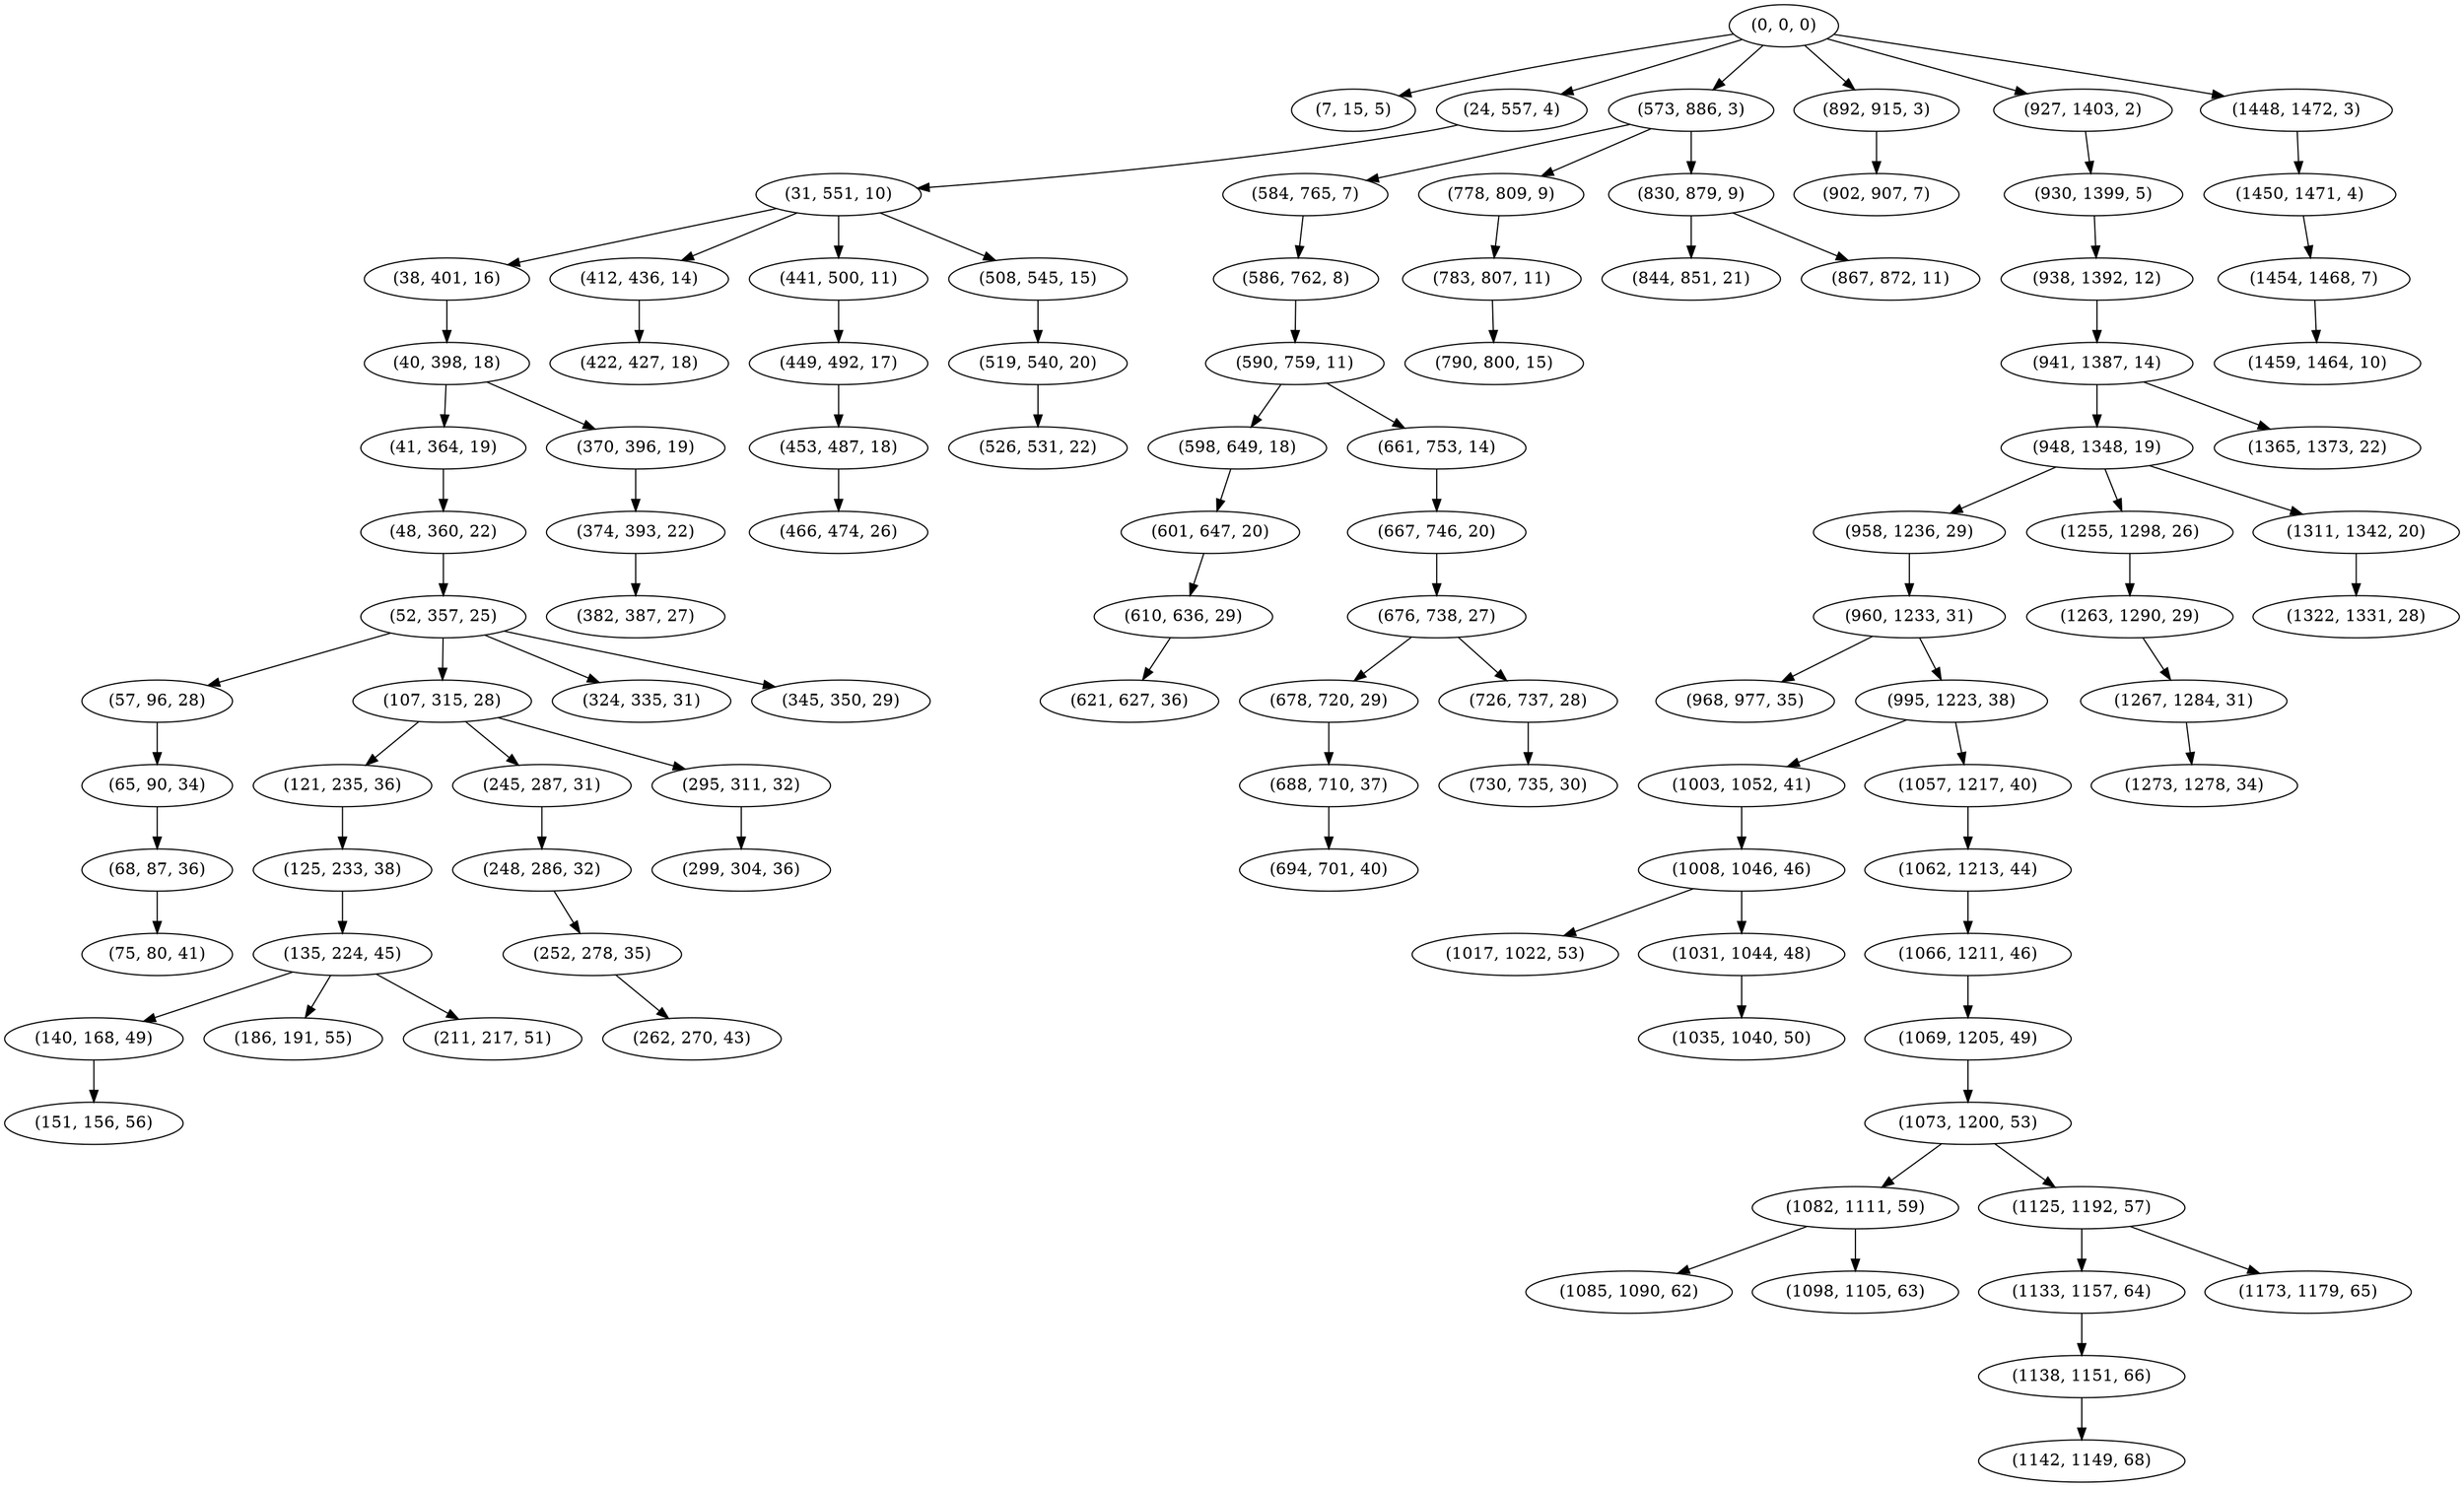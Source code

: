 digraph tree {
    "(0, 0, 0)";
    "(7, 15, 5)";
    "(24, 557, 4)";
    "(31, 551, 10)";
    "(38, 401, 16)";
    "(40, 398, 18)";
    "(41, 364, 19)";
    "(48, 360, 22)";
    "(52, 357, 25)";
    "(57, 96, 28)";
    "(65, 90, 34)";
    "(68, 87, 36)";
    "(75, 80, 41)";
    "(107, 315, 28)";
    "(121, 235, 36)";
    "(125, 233, 38)";
    "(135, 224, 45)";
    "(140, 168, 49)";
    "(151, 156, 56)";
    "(186, 191, 55)";
    "(211, 217, 51)";
    "(245, 287, 31)";
    "(248, 286, 32)";
    "(252, 278, 35)";
    "(262, 270, 43)";
    "(295, 311, 32)";
    "(299, 304, 36)";
    "(324, 335, 31)";
    "(345, 350, 29)";
    "(370, 396, 19)";
    "(374, 393, 22)";
    "(382, 387, 27)";
    "(412, 436, 14)";
    "(422, 427, 18)";
    "(441, 500, 11)";
    "(449, 492, 17)";
    "(453, 487, 18)";
    "(466, 474, 26)";
    "(508, 545, 15)";
    "(519, 540, 20)";
    "(526, 531, 22)";
    "(573, 886, 3)";
    "(584, 765, 7)";
    "(586, 762, 8)";
    "(590, 759, 11)";
    "(598, 649, 18)";
    "(601, 647, 20)";
    "(610, 636, 29)";
    "(621, 627, 36)";
    "(661, 753, 14)";
    "(667, 746, 20)";
    "(676, 738, 27)";
    "(678, 720, 29)";
    "(688, 710, 37)";
    "(694, 701, 40)";
    "(726, 737, 28)";
    "(730, 735, 30)";
    "(778, 809, 9)";
    "(783, 807, 11)";
    "(790, 800, 15)";
    "(830, 879, 9)";
    "(844, 851, 21)";
    "(867, 872, 11)";
    "(892, 915, 3)";
    "(902, 907, 7)";
    "(927, 1403, 2)";
    "(930, 1399, 5)";
    "(938, 1392, 12)";
    "(941, 1387, 14)";
    "(948, 1348, 19)";
    "(958, 1236, 29)";
    "(960, 1233, 31)";
    "(968, 977, 35)";
    "(995, 1223, 38)";
    "(1003, 1052, 41)";
    "(1008, 1046, 46)";
    "(1017, 1022, 53)";
    "(1031, 1044, 48)";
    "(1035, 1040, 50)";
    "(1057, 1217, 40)";
    "(1062, 1213, 44)";
    "(1066, 1211, 46)";
    "(1069, 1205, 49)";
    "(1073, 1200, 53)";
    "(1082, 1111, 59)";
    "(1085, 1090, 62)";
    "(1098, 1105, 63)";
    "(1125, 1192, 57)";
    "(1133, 1157, 64)";
    "(1138, 1151, 66)";
    "(1142, 1149, 68)";
    "(1173, 1179, 65)";
    "(1255, 1298, 26)";
    "(1263, 1290, 29)";
    "(1267, 1284, 31)";
    "(1273, 1278, 34)";
    "(1311, 1342, 20)";
    "(1322, 1331, 28)";
    "(1365, 1373, 22)";
    "(1448, 1472, 3)";
    "(1450, 1471, 4)";
    "(1454, 1468, 7)";
    "(1459, 1464, 10)";
    "(0, 0, 0)" -> "(7, 15, 5)";
    "(0, 0, 0)" -> "(24, 557, 4)";
    "(0, 0, 0)" -> "(573, 886, 3)";
    "(0, 0, 0)" -> "(892, 915, 3)";
    "(0, 0, 0)" -> "(927, 1403, 2)";
    "(0, 0, 0)" -> "(1448, 1472, 3)";
    "(24, 557, 4)" -> "(31, 551, 10)";
    "(31, 551, 10)" -> "(38, 401, 16)";
    "(31, 551, 10)" -> "(412, 436, 14)";
    "(31, 551, 10)" -> "(441, 500, 11)";
    "(31, 551, 10)" -> "(508, 545, 15)";
    "(38, 401, 16)" -> "(40, 398, 18)";
    "(40, 398, 18)" -> "(41, 364, 19)";
    "(40, 398, 18)" -> "(370, 396, 19)";
    "(41, 364, 19)" -> "(48, 360, 22)";
    "(48, 360, 22)" -> "(52, 357, 25)";
    "(52, 357, 25)" -> "(57, 96, 28)";
    "(52, 357, 25)" -> "(107, 315, 28)";
    "(52, 357, 25)" -> "(324, 335, 31)";
    "(52, 357, 25)" -> "(345, 350, 29)";
    "(57, 96, 28)" -> "(65, 90, 34)";
    "(65, 90, 34)" -> "(68, 87, 36)";
    "(68, 87, 36)" -> "(75, 80, 41)";
    "(107, 315, 28)" -> "(121, 235, 36)";
    "(107, 315, 28)" -> "(245, 287, 31)";
    "(107, 315, 28)" -> "(295, 311, 32)";
    "(121, 235, 36)" -> "(125, 233, 38)";
    "(125, 233, 38)" -> "(135, 224, 45)";
    "(135, 224, 45)" -> "(140, 168, 49)";
    "(135, 224, 45)" -> "(186, 191, 55)";
    "(135, 224, 45)" -> "(211, 217, 51)";
    "(140, 168, 49)" -> "(151, 156, 56)";
    "(245, 287, 31)" -> "(248, 286, 32)";
    "(248, 286, 32)" -> "(252, 278, 35)";
    "(252, 278, 35)" -> "(262, 270, 43)";
    "(295, 311, 32)" -> "(299, 304, 36)";
    "(370, 396, 19)" -> "(374, 393, 22)";
    "(374, 393, 22)" -> "(382, 387, 27)";
    "(412, 436, 14)" -> "(422, 427, 18)";
    "(441, 500, 11)" -> "(449, 492, 17)";
    "(449, 492, 17)" -> "(453, 487, 18)";
    "(453, 487, 18)" -> "(466, 474, 26)";
    "(508, 545, 15)" -> "(519, 540, 20)";
    "(519, 540, 20)" -> "(526, 531, 22)";
    "(573, 886, 3)" -> "(584, 765, 7)";
    "(573, 886, 3)" -> "(778, 809, 9)";
    "(573, 886, 3)" -> "(830, 879, 9)";
    "(584, 765, 7)" -> "(586, 762, 8)";
    "(586, 762, 8)" -> "(590, 759, 11)";
    "(590, 759, 11)" -> "(598, 649, 18)";
    "(590, 759, 11)" -> "(661, 753, 14)";
    "(598, 649, 18)" -> "(601, 647, 20)";
    "(601, 647, 20)" -> "(610, 636, 29)";
    "(610, 636, 29)" -> "(621, 627, 36)";
    "(661, 753, 14)" -> "(667, 746, 20)";
    "(667, 746, 20)" -> "(676, 738, 27)";
    "(676, 738, 27)" -> "(678, 720, 29)";
    "(676, 738, 27)" -> "(726, 737, 28)";
    "(678, 720, 29)" -> "(688, 710, 37)";
    "(688, 710, 37)" -> "(694, 701, 40)";
    "(726, 737, 28)" -> "(730, 735, 30)";
    "(778, 809, 9)" -> "(783, 807, 11)";
    "(783, 807, 11)" -> "(790, 800, 15)";
    "(830, 879, 9)" -> "(844, 851, 21)";
    "(830, 879, 9)" -> "(867, 872, 11)";
    "(892, 915, 3)" -> "(902, 907, 7)";
    "(927, 1403, 2)" -> "(930, 1399, 5)";
    "(930, 1399, 5)" -> "(938, 1392, 12)";
    "(938, 1392, 12)" -> "(941, 1387, 14)";
    "(941, 1387, 14)" -> "(948, 1348, 19)";
    "(941, 1387, 14)" -> "(1365, 1373, 22)";
    "(948, 1348, 19)" -> "(958, 1236, 29)";
    "(948, 1348, 19)" -> "(1255, 1298, 26)";
    "(948, 1348, 19)" -> "(1311, 1342, 20)";
    "(958, 1236, 29)" -> "(960, 1233, 31)";
    "(960, 1233, 31)" -> "(968, 977, 35)";
    "(960, 1233, 31)" -> "(995, 1223, 38)";
    "(995, 1223, 38)" -> "(1003, 1052, 41)";
    "(995, 1223, 38)" -> "(1057, 1217, 40)";
    "(1003, 1052, 41)" -> "(1008, 1046, 46)";
    "(1008, 1046, 46)" -> "(1017, 1022, 53)";
    "(1008, 1046, 46)" -> "(1031, 1044, 48)";
    "(1031, 1044, 48)" -> "(1035, 1040, 50)";
    "(1057, 1217, 40)" -> "(1062, 1213, 44)";
    "(1062, 1213, 44)" -> "(1066, 1211, 46)";
    "(1066, 1211, 46)" -> "(1069, 1205, 49)";
    "(1069, 1205, 49)" -> "(1073, 1200, 53)";
    "(1073, 1200, 53)" -> "(1082, 1111, 59)";
    "(1073, 1200, 53)" -> "(1125, 1192, 57)";
    "(1082, 1111, 59)" -> "(1085, 1090, 62)";
    "(1082, 1111, 59)" -> "(1098, 1105, 63)";
    "(1125, 1192, 57)" -> "(1133, 1157, 64)";
    "(1125, 1192, 57)" -> "(1173, 1179, 65)";
    "(1133, 1157, 64)" -> "(1138, 1151, 66)";
    "(1138, 1151, 66)" -> "(1142, 1149, 68)";
    "(1255, 1298, 26)" -> "(1263, 1290, 29)";
    "(1263, 1290, 29)" -> "(1267, 1284, 31)";
    "(1267, 1284, 31)" -> "(1273, 1278, 34)";
    "(1311, 1342, 20)" -> "(1322, 1331, 28)";
    "(1448, 1472, 3)" -> "(1450, 1471, 4)";
    "(1450, 1471, 4)" -> "(1454, 1468, 7)";
    "(1454, 1468, 7)" -> "(1459, 1464, 10)";
}
